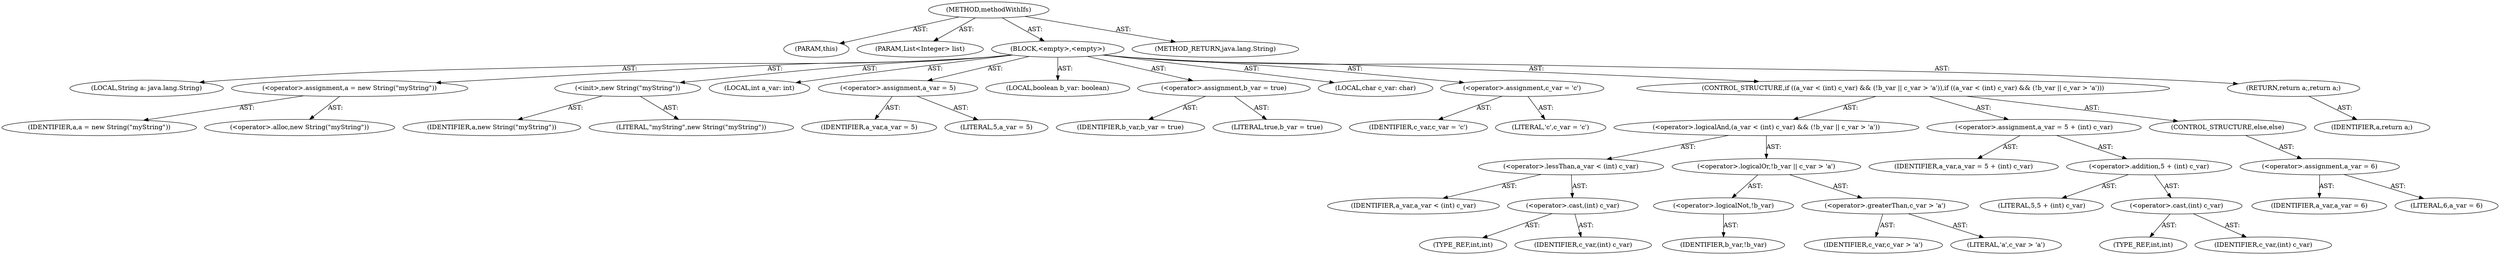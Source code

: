 digraph "methodWithIfs" {  
"1000101" [label = "(METHOD,methodWithIfs)" ]
"1000102" [label = "(PARAM,this)" ]
"1000103" [label = "(PARAM,List<Integer> list)" ]
"1000104" [label = "(BLOCK,<empty>,<empty>)" ]
"1000105" [label = "(LOCAL,String a: java.lang.String)" ]
"1000106" [label = "(<operator>.assignment,a = new String(\"myString\"))" ]
"1000107" [label = "(IDENTIFIER,a,a = new String(\"myString\"))" ]
"1000108" [label = "(<operator>.alloc,new String(\"myString\"))" ]
"1000109" [label = "(<init>,new String(\"myString\"))" ]
"1000110" [label = "(IDENTIFIER,a,new String(\"myString\"))" ]
"1000111" [label = "(LITERAL,\"myString\",new String(\"myString\"))" ]
"1000112" [label = "(LOCAL,int a_var: int)" ]
"1000113" [label = "(<operator>.assignment,a_var = 5)" ]
"1000114" [label = "(IDENTIFIER,a_var,a_var = 5)" ]
"1000115" [label = "(LITERAL,5,a_var = 5)" ]
"1000116" [label = "(LOCAL,boolean b_var: boolean)" ]
"1000117" [label = "(<operator>.assignment,b_var = true)" ]
"1000118" [label = "(IDENTIFIER,b_var,b_var = true)" ]
"1000119" [label = "(LITERAL,true,b_var = true)" ]
"1000120" [label = "(LOCAL,char c_var: char)" ]
"1000121" [label = "(<operator>.assignment,c_var = 'c')" ]
"1000122" [label = "(IDENTIFIER,c_var,c_var = 'c')" ]
"1000123" [label = "(LITERAL,'c',c_var = 'c')" ]
"1000124" [label = "(CONTROL_STRUCTURE,if ((a_var < (int) c_var) && (!b_var || c_var > 'a')),if ((a_var < (int) c_var) && (!b_var || c_var > 'a')))" ]
"1000125" [label = "(<operator>.logicalAnd,(a_var < (int) c_var) && (!b_var || c_var > 'a'))" ]
"1000126" [label = "(<operator>.lessThan,a_var < (int) c_var)" ]
"1000127" [label = "(IDENTIFIER,a_var,a_var < (int) c_var)" ]
"1000128" [label = "(<operator>.cast,(int) c_var)" ]
"1000129" [label = "(TYPE_REF,int,int)" ]
"1000130" [label = "(IDENTIFIER,c_var,(int) c_var)" ]
"1000131" [label = "(<operator>.logicalOr,!b_var || c_var > 'a')" ]
"1000132" [label = "(<operator>.logicalNot,!b_var)" ]
"1000133" [label = "(IDENTIFIER,b_var,!b_var)" ]
"1000134" [label = "(<operator>.greaterThan,c_var > 'a')" ]
"1000135" [label = "(IDENTIFIER,c_var,c_var > 'a')" ]
"1000136" [label = "(LITERAL,'a',c_var > 'a')" ]
"1000137" [label = "(<operator>.assignment,a_var = 5 + (int) c_var)" ]
"1000138" [label = "(IDENTIFIER,a_var,a_var = 5 + (int) c_var)" ]
"1000139" [label = "(<operator>.addition,5 + (int) c_var)" ]
"1000140" [label = "(LITERAL,5,5 + (int) c_var)" ]
"1000141" [label = "(<operator>.cast,(int) c_var)" ]
"1000142" [label = "(TYPE_REF,int,int)" ]
"1000143" [label = "(IDENTIFIER,c_var,(int) c_var)" ]
"1000144" [label = "(CONTROL_STRUCTURE,else,else)" ]
"1000145" [label = "(<operator>.assignment,a_var = 6)" ]
"1000146" [label = "(IDENTIFIER,a_var,a_var = 6)" ]
"1000147" [label = "(LITERAL,6,a_var = 6)" ]
"1000148" [label = "(RETURN,return a;,return a;)" ]
"1000149" [label = "(IDENTIFIER,a,return a;)" ]
"1000150" [label = "(METHOD_RETURN,java.lang.String)" ]
  "1000101" -> "1000102"  [ label = "AST: "] 
  "1000101" -> "1000103"  [ label = "AST: "] 
  "1000101" -> "1000104"  [ label = "AST: "] 
  "1000101" -> "1000150"  [ label = "AST: "] 
  "1000104" -> "1000105"  [ label = "AST: "] 
  "1000104" -> "1000106"  [ label = "AST: "] 
  "1000104" -> "1000109"  [ label = "AST: "] 
  "1000104" -> "1000112"  [ label = "AST: "] 
  "1000104" -> "1000113"  [ label = "AST: "] 
  "1000104" -> "1000116"  [ label = "AST: "] 
  "1000104" -> "1000117"  [ label = "AST: "] 
  "1000104" -> "1000120"  [ label = "AST: "] 
  "1000104" -> "1000121"  [ label = "AST: "] 
  "1000104" -> "1000124"  [ label = "AST: "] 
  "1000104" -> "1000148"  [ label = "AST: "] 
  "1000106" -> "1000107"  [ label = "AST: "] 
  "1000106" -> "1000108"  [ label = "AST: "] 
  "1000109" -> "1000110"  [ label = "AST: "] 
  "1000109" -> "1000111"  [ label = "AST: "] 
  "1000113" -> "1000114"  [ label = "AST: "] 
  "1000113" -> "1000115"  [ label = "AST: "] 
  "1000117" -> "1000118"  [ label = "AST: "] 
  "1000117" -> "1000119"  [ label = "AST: "] 
  "1000121" -> "1000122"  [ label = "AST: "] 
  "1000121" -> "1000123"  [ label = "AST: "] 
  "1000124" -> "1000125"  [ label = "AST: "] 
  "1000124" -> "1000137"  [ label = "AST: "] 
  "1000124" -> "1000144"  [ label = "AST: "] 
  "1000125" -> "1000126"  [ label = "AST: "] 
  "1000125" -> "1000131"  [ label = "AST: "] 
  "1000126" -> "1000127"  [ label = "AST: "] 
  "1000126" -> "1000128"  [ label = "AST: "] 
  "1000128" -> "1000129"  [ label = "AST: "] 
  "1000128" -> "1000130"  [ label = "AST: "] 
  "1000131" -> "1000132"  [ label = "AST: "] 
  "1000131" -> "1000134"  [ label = "AST: "] 
  "1000132" -> "1000133"  [ label = "AST: "] 
  "1000134" -> "1000135"  [ label = "AST: "] 
  "1000134" -> "1000136"  [ label = "AST: "] 
  "1000137" -> "1000138"  [ label = "AST: "] 
  "1000137" -> "1000139"  [ label = "AST: "] 
  "1000139" -> "1000140"  [ label = "AST: "] 
  "1000139" -> "1000141"  [ label = "AST: "] 
  "1000141" -> "1000142"  [ label = "AST: "] 
  "1000141" -> "1000143"  [ label = "AST: "] 
  "1000144" -> "1000145"  [ label = "AST: "] 
  "1000145" -> "1000146"  [ label = "AST: "] 
  "1000145" -> "1000147"  [ label = "AST: "] 
  "1000148" -> "1000149"  [ label = "AST: "] 
}
